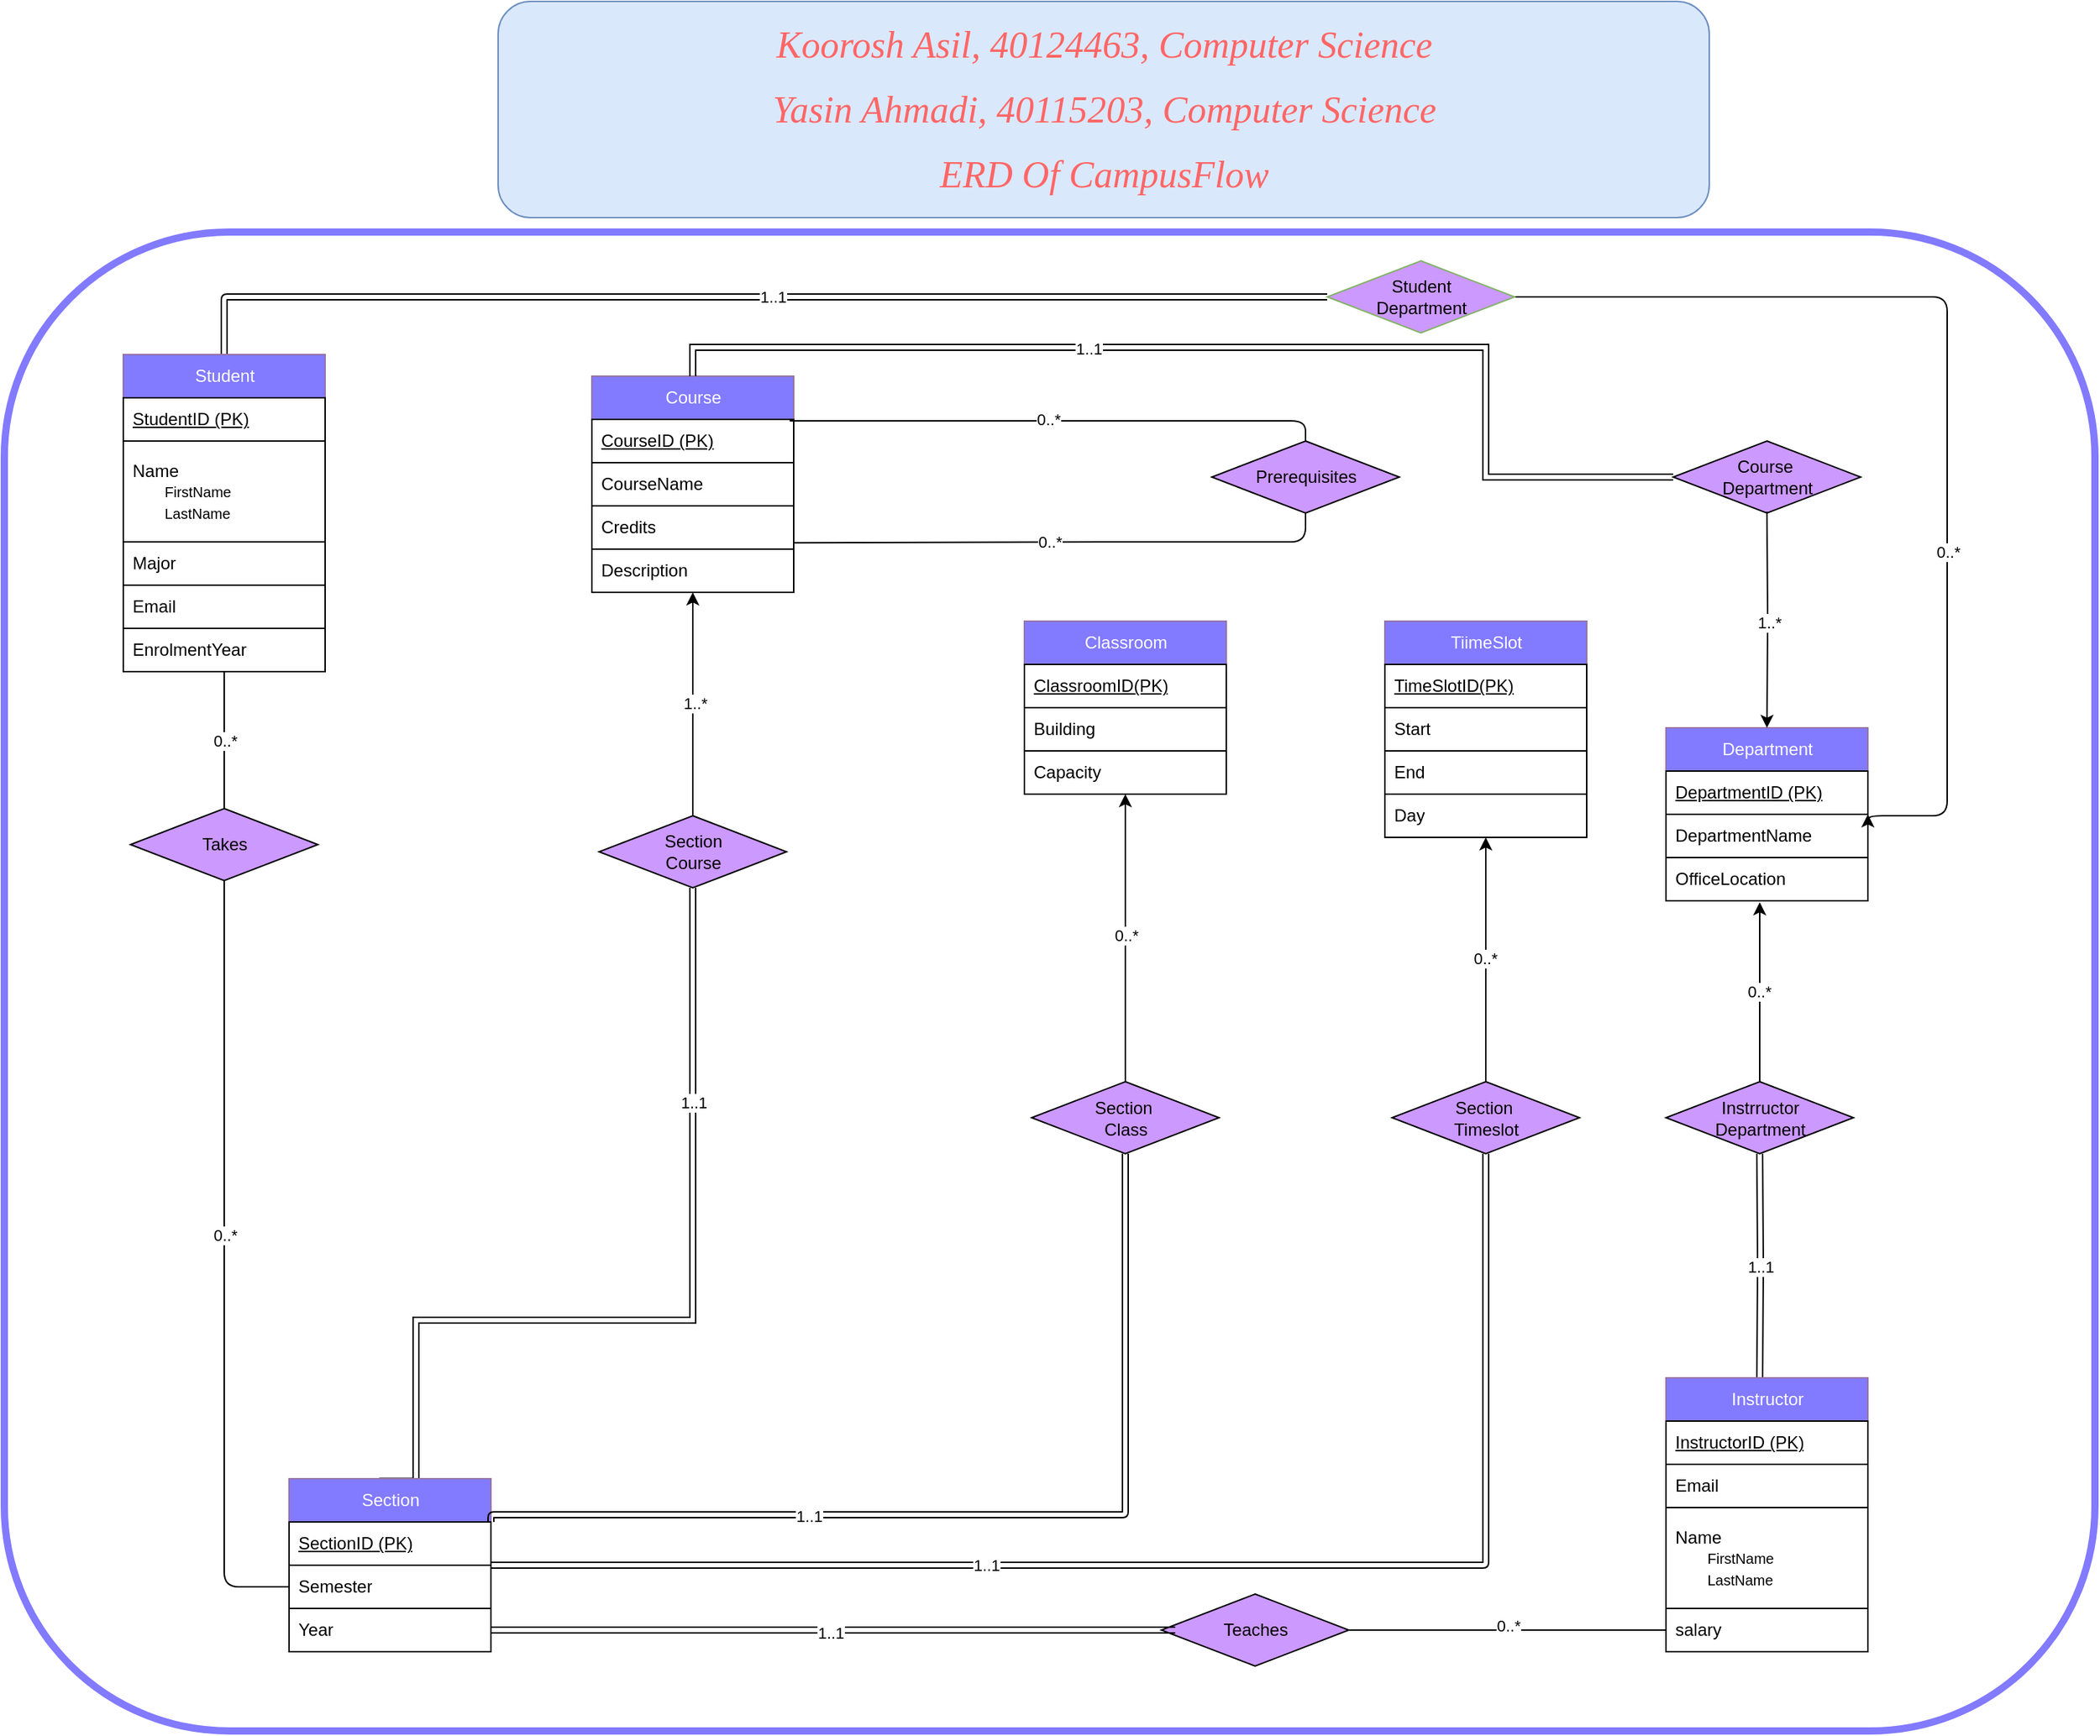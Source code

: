 <mxfile version="27.0.9">
  <diagram name="Page-1" id="JrF0CcpK-jN3tlaQ2NDd">
    <mxGraphModel dx="1869" dy="1175" grid="1" gridSize="10" guides="1" tooltips="1" connect="1" arrows="1" fold="1" page="1" pageScale="1" pageWidth="1470" pageHeight="1220" math="0" shadow="0">
      <root>
        <mxCell id="0" />
        <mxCell id="1" parent="0" />
        <mxCell id="CrEiI2wR-7Oy71BIhODg-18" style="edgeStyle=orthogonalEdgeStyle;rounded=1;orthogonalLoop=1;jettySize=auto;html=1;exitX=0.5;exitY=0;exitDx=0;exitDy=0;curved=0;shape=link;" parent="1" source="c0-cfvDPqdbbaQIBA3rR-56" target="CrEiI2wR-7Oy71BIhODg-19" edge="1">
          <mxGeometry relative="1" as="geometry">
            <mxPoint x="717.5" y="215" as="targetPoint" />
            <Array as="points">
              <mxPoint x="162.5" y="215" />
            </Array>
          </mxGeometry>
        </mxCell>
        <mxCell id="ckHl8FlES_rljf4AzsnE-14" value="1..1" style="edgeLabel;html=1;align=center;verticalAlign=middle;resizable=0;points=[];" parent="CrEiI2wR-7Oy71BIhODg-18" vertex="1" connectable="0">
          <mxGeometry x="0.046" relative="1" as="geometry">
            <mxPoint x="-1" as="offset" />
          </mxGeometry>
        </mxCell>
        <mxCell id="CrEiI2wR-7Oy71BIhODg-23" style="edgeStyle=orthogonalEdgeStyle;rounded=1;orthogonalLoop=1;jettySize=auto;html=1;exitX=0.5;exitY=1;exitDx=0;exitDy=0;entryX=0.5;entryY=0;entryDx=0;entryDy=0;curved=0;endArrow=none;startFill=0;" parent="1" source="c0-cfvDPqdbbaQIBA3rR-56" target="CrEiI2wR-7Oy71BIhODg-22" edge="1">
          <mxGeometry relative="1" as="geometry">
            <mxPoint x="-126.5" y="685" as="targetPoint" />
            <mxPoint x="-150.5" y="460" as="sourcePoint" />
          </mxGeometry>
        </mxCell>
        <mxCell id="ckHl8FlES_rljf4AzsnE-10" value="0..*" style="edgeLabel;html=1;align=center;verticalAlign=middle;resizable=0;points=[];" parent="CrEiI2wR-7Oy71BIhODg-23" vertex="1" connectable="0">
          <mxGeometry x="-0.023" relative="1" as="geometry">
            <mxPoint y="1" as="offset" />
          </mxGeometry>
        </mxCell>
        <mxCell id="c0-cfvDPqdbbaQIBA3rR-56" value="&lt;font style=&quot;color: rgb(255, 255, 255);&quot;&gt;Student&lt;/font&gt;" style="swimlane;fontStyle=0;childLayout=stackLayout;horizontal=1;startSize=30;horizontalStack=0;resizeParent=1;resizeParentMax=0;resizeLast=0;collapsible=1;marginBottom=0;whiteSpace=wrap;html=1;fillColor=#827AFF;strokeColor=#9673a6;" parent="1" vertex="1">
          <mxGeometry x="92.5" y="255" width="140" height="220" as="geometry" />
        </mxCell>
        <mxCell id="c0-cfvDPqdbbaQIBA3rR-57" value="&lt;u&gt;StudentID (PK)&lt;/u&gt;" style="text;strokeColor=default;fillColor=default;align=left;verticalAlign=middle;spacingLeft=4;spacingRight=4;overflow=hidden;points=[[0,0.5],[1,0.5]];portConstraint=eastwest;rotatable=0;whiteSpace=wrap;html=1;" parent="c0-cfvDPqdbbaQIBA3rR-56" vertex="1">
          <mxGeometry y="30" width="140" height="30" as="geometry" />
        </mxCell>
        <mxCell id="c0-cfvDPqdbbaQIBA3rR-58" value="Name&lt;div&gt;&lt;font style=&quot;font-size: 10px;&quot;&gt;&lt;span style=&quot;white-space: pre;&quot;&gt;&#x9;&lt;/span&gt;FirstName&lt;br&gt;&lt;/font&gt;&lt;/div&gt;&lt;div&gt;&lt;font style=&quot;font-size: 10px;&quot;&gt;&lt;span style=&quot;white-space: pre;&quot;&gt;&#x9;&lt;/span&gt;LastName&lt;/font&gt;&lt;br&gt;&lt;/div&gt;" style="text;strokeColor=default;fillColor=default;align=left;verticalAlign=middle;spacingLeft=4;spacingRight=4;overflow=hidden;points=[[0,0.5],[1,0.5]];portConstraint=eastwest;rotatable=0;whiteSpace=wrap;html=1;" parent="c0-cfvDPqdbbaQIBA3rR-56" vertex="1">
          <mxGeometry y="60" width="140" height="70" as="geometry" />
        </mxCell>
        <mxCell id="c0-cfvDPqdbbaQIBA3rR-59" value="Major" style="text;strokeColor=default;fillColor=default;align=left;verticalAlign=middle;spacingLeft=4;spacingRight=4;overflow=hidden;points=[[0,0.5],[1,0.5]];portConstraint=eastwest;rotatable=0;whiteSpace=wrap;html=1;" parent="c0-cfvDPqdbbaQIBA3rR-56" vertex="1">
          <mxGeometry y="130" width="140" height="30" as="geometry" />
        </mxCell>
        <mxCell id="c0-cfvDPqdbbaQIBA3rR-60" value="Email" style="text;strokeColor=default;fillColor=default;align=left;verticalAlign=middle;spacingLeft=4;spacingRight=4;overflow=hidden;points=[[0,0.5],[1,0.5]];portConstraint=eastwest;rotatable=0;whiteSpace=wrap;html=1;" parent="c0-cfvDPqdbbaQIBA3rR-56" vertex="1">
          <mxGeometry y="160" width="140" height="30" as="geometry" />
        </mxCell>
        <mxCell id="c0-cfvDPqdbbaQIBA3rR-61" value="EnrolmentYear" style="text;strokeColor=default;fillColor=default;align=left;verticalAlign=middle;spacingLeft=4;spacingRight=4;overflow=hidden;points=[[0,0.5],[1,0.5]];portConstraint=eastwest;rotatable=0;whiteSpace=wrap;html=1;" parent="c0-cfvDPqdbbaQIBA3rR-56" vertex="1">
          <mxGeometry y="190" width="140" height="30" as="geometry" />
        </mxCell>
        <mxCell id="c0-cfvDPqdbbaQIBA3rR-62" value="&lt;font style=&quot;color: rgb(255, 255, 255);&quot;&gt;Course&lt;/font&gt;" style="swimlane;fontStyle=0;childLayout=stackLayout;horizontal=1;startSize=30;horizontalStack=0;resizeParent=1;resizeParentMax=0;resizeLast=0;collapsible=1;marginBottom=0;whiteSpace=wrap;html=1;fillColor=#827AFF;strokeColor=#9673a6;" parent="1" vertex="1">
          <mxGeometry x="417.5" y="270" width="140" height="150" as="geometry" />
        </mxCell>
        <mxCell id="c0-cfvDPqdbbaQIBA3rR-63" value="&lt;u&gt;CourseID&amp;nbsp;(PK)&lt;/u&gt;" style="text;strokeColor=default;fillColor=default;align=left;verticalAlign=middle;spacingLeft=4;spacingRight=4;overflow=hidden;points=[[0,0.5],[1,0.5]];portConstraint=eastwest;rotatable=0;whiteSpace=wrap;html=1;" parent="c0-cfvDPqdbbaQIBA3rR-62" vertex="1">
          <mxGeometry y="30" width="140" height="30" as="geometry" />
        </mxCell>
        <mxCell id="c0-cfvDPqdbbaQIBA3rR-64" value="&lt;div&gt;CourseName&lt;/div&gt;" style="text;strokeColor=default;fillColor=default;align=left;verticalAlign=middle;spacingLeft=4;spacingRight=4;overflow=hidden;points=[[0,0.5],[1,0.5]];portConstraint=eastwest;rotatable=0;whiteSpace=wrap;html=1;" parent="c0-cfvDPqdbbaQIBA3rR-62" vertex="1">
          <mxGeometry y="60" width="140" height="30" as="geometry" />
        </mxCell>
        <mxCell id="c0-cfvDPqdbbaQIBA3rR-65" value="Credits" style="text;strokeColor=default;fillColor=default;align=left;verticalAlign=middle;spacingLeft=4;spacingRight=4;overflow=hidden;points=[[0,0.5],[1,0.5]];portConstraint=eastwest;rotatable=0;whiteSpace=wrap;html=1;" parent="c0-cfvDPqdbbaQIBA3rR-62" vertex="1">
          <mxGeometry y="90" width="140" height="30" as="geometry" />
        </mxCell>
        <mxCell id="c0-cfvDPqdbbaQIBA3rR-67" value="Description" style="text;strokeColor=default;fillColor=default;align=left;verticalAlign=middle;spacingLeft=4;spacingRight=4;overflow=hidden;points=[[0,0.5],[1,0.5]];portConstraint=eastwest;rotatable=0;whiteSpace=wrap;html=1;" parent="c0-cfvDPqdbbaQIBA3rR-62" vertex="1">
          <mxGeometry y="120" width="140" height="30" as="geometry" />
        </mxCell>
        <mxCell id="CrEiI2wR-7Oy71BIhODg-30" style="edgeStyle=orthogonalEdgeStyle;rounded=0;orthogonalLoop=1;jettySize=auto;html=1;exitX=0.5;exitY=0;exitDx=0;exitDy=0;shape=link;entryX=0.5;entryY=1;entryDx=0;entryDy=0;" parent="1" target="CrEiI2wR-7Oy71BIhODg-29" edge="1">
          <mxGeometry relative="1" as="geometry">
            <mxPoint x="1227.5" y="815" as="targetPoint" />
            <mxPoint x="1227.5" y="965" as="sourcePoint" />
          </mxGeometry>
        </mxCell>
        <mxCell id="ckHl8FlES_rljf4AzsnE-1" value="1..1" style="edgeLabel;html=1;align=center;verticalAlign=middle;resizable=0;points=[];" parent="CrEiI2wR-7Oy71BIhODg-30" vertex="1" connectable="0">
          <mxGeometry x="-0.007" relative="1" as="geometry">
            <mxPoint as="offset" />
          </mxGeometry>
        </mxCell>
        <mxCell id="c0-cfvDPqdbbaQIBA3rR-68" value="&lt;font style=&quot;color: rgb(255, 255, 255);&quot;&gt;Instructor&lt;/font&gt;" style="swimlane;fontStyle=0;childLayout=stackLayout;horizontal=1;startSize=30;horizontalStack=0;resizeParent=1;resizeParentMax=0;resizeLast=0;collapsible=1;marginBottom=0;whiteSpace=wrap;html=1;fillColor=#827AFF;strokeColor=#9673a6;" parent="1" vertex="1">
          <mxGeometry x="1162.5" y="965" width="140" height="190" as="geometry" />
        </mxCell>
        <mxCell id="c0-cfvDPqdbbaQIBA3rR-69" value="&lt;u&gt;InstructorID&amp;nbsp;(PK)&lt;/u&gt;" style="text;strokeColor=default;fillColor=default;align=left;verticalAlign=middle;spacingLeft=4;spacingRight=4;overflow=hidden;points=[[0,0.5],[1,0.5]];portConstraint=eastwest;rotatable=0;whiteSpace=wrap;html=1;" parent="c0-cfvDPqdbbaQIBA3rR-68" vertex="1">
          <mxGeometry y="30" width="140" height="30" as="geometry" />
        </mxCell>
        <mxCell id="c0-cfvDPqdbbaQIBA3rR-72" value="Email" style="text;strokeColor=default;fillColor=default;align=left;verticalAlign=middle;spacingLeft=4;spacingRight=4;overflow=hidden;points=[[0,0.5],[1,0.5]];portConstraint=eastwest;rotatable=0;whiteSpace=wrap;html=1;" parent="c0-cfvDPqdbbaQIBA3rR-68" vertex="1">
          <mxGeometry y="60" width="140" height="30" as="geometry" />
        </mxCell>
        <mxCell id="c0-cfvDPqdbbaQIBA3rR-70" value="Name&lt;div&gt;&lt;font style=&quot;font-size: 10px;&quot;&gt;&lt;span style=&quot;white-space: pre;&quot;&gt;&#x9;&lt;/span&gt;FirstName&lt;br&gt;&lt;/font&gt;&lt;/div&gt;&lt;div&gt;&lt;font style=&quot;font-size: 10px;&quot;&gt;&lt;span style=&quot;white-space: pre;&quot;&gt;&#x9;&lt;/span&gt;LastName&lt;/font&gt;&lt;br&gt;&lt;/div&gt;" style="text;strokeColor=default;fillColor=default;align=left;verticalAlign=middle;spacingLeft=4;spacingRight=4;overflow=hidden;points=[[0,0.5],[1,0.5]];portConstraint=eastwest;rotatable=0;whiteSpace=wrap;html=1;" parent="c0-cfvDPqdbbaQIBA3rR-68" vertex="1">
          <mxGeometry y="90" width="140" height="70" as="geometry" />
        </mxCell>
        <mxCell id="c0-cfvDPqdbbaQIBA3rR-71" value="&lt;div&gt;salary&lt;/div&gt;" style="text;strokeColor=default;fillColor=default;align=left;verticalAlign=middle;spacingLeft=4;spacingRight=4;overflow=hidden;points=[[0,0.5],[1,0.5]];portConstraint=eastwest;rotatable=0;whiteSpace=wrap;html=1;" parent="c0-cfvDPqdbbaQIBA3rR-68" vertex="1">
          <mxGeometry y="160" width="140" height="30" as="geometry" />
        </mxCell>
        <mxCell id="c0-cfvDPqdbbaQIBA3rR-74" value="&lt;font style=&quot;color: rgb(255, 255, 255);&quot;&gt;Department&lt;/font&gt;" style="swimlane;fontStyle=0;childLayout=stackLayout;horizontal=1;startSize=30;horizontalStack=0;resizeParent=1;resizeParentMax=0;resizeLast=0;collapsible=1;marginBottom=0;whiteSpace=wrap;html=1;fillColor=#827AFF;strokeColor=#9673a6;gradientColor=none;" parent="1" vertex="1">
          <mxGeometry x="1162.5" y="514" width="140" height="120" as="geometry" />
        </mxCell>
        <mxCell id="c0-cfvDPqdbbaQIBA3rR-75" value="&lt;u&gt;DepartmentID&amp;nbsp;(PK)&lt;/u&gt;" style="text;strokeColor=default;fillColor=default;align=left;verticalAlign=middle;spacingLeft=4;spacingRight=4;overflow=hidden;points=[[0,0.5],[1,0.5]];portConstraint=eastwest;rotatable=0;whiteSpace=wrap;html=1;" parent="c0-cfvDPqdbbaQIBA3rR-74" vertex="1">
          <mxGeometry y="30" width="140" height="30" as="geometry" />
        </mxCell>
        <mxCell id="c0-cfvDPqdbbaQIBA3rR-76" value="DepartmentName" style="text;strokeColor=default;fillColor=default;align=left;verticalAlign=middle;spacingLeft=4;spacingRight=4;overflow=hidden;points=[[0,0.5],[1,0.5]];portConstraint=eastwest;rotatable=0;whiteSpace=wrap;html=1;" parent="c0-cfvDPqdbbaQIBA3rR-74" vertex="1">
          <mxGeometry y="60" width="140" height="30" as="geometry" />
        </mxCell>
        <mxCell id="c0-cfvDPqdbbaQIBA3rR-77" value="OfficeLocation" style="text;strokeColor=default;fillColor=default;align=left;verticalAlign=middle;spacingLeft=4;spacingRight=4;overflow=hidden;points=[[0,0.5],[1,0.5]];portConstraint=eastwest;rotatable=0;whiteSpace=wrap;html=1;" parent="c0-cfvDPqdbbaQIBA3rR-74" vertex="1">
          <mxGeometry y="90" width="140" height="30" as="geometry" />
        </mxCell>
        <mxCell id="CrEiI2wR-7Oy71BIhODg-39" style="edgeStyle=orthogonalEdgeStyle;rounded=0;orthogonalLoop=1;jettySize=auto;html=1;exitX=0.447;exitY=0.015;exitDx=0;exitDy=0;entryX=0.5;entryY=1;entryDx=0;entryDy=0;shape=link;exitPerimeter=0;" parent="1" source="c0-cfvDPqdbbaQIBA3rR-78" target="CrEiI2wR-7Oy71BIhODg-33" edge="1">
          <mxGeometry relative="1" as="geometry">
            <Array as="points">
              <mxPoint x="295.5" y="925" />
              <mxPoint x="487.5" y="925" />
            </Array>
          </mxGeometry>
        </mxCell>
        <mxCell id="ckHl8FlES_rljf4AzsnE-3" value="1..1" style="edgeLabel;html=1;align=center;verticalAlign=middle;resizable=0;points=[];" parent="CrEiI2wR-7Oy71BIhODg-39" vertex="1" connectable="0">
          <mxGeometry x="0.525" relative="1" as="geometry">
            <mxPoint as="offset" />
          </mxGeometry>
        </mxCell>
        <mxCell id="CrEiI2wR-7Oy71BIhODg-43" style="edgeStyle=orthogonalEdgeStyle;rounded=1;orthogonalLoop=1;jettySize=auto;html=1;exitX=1;exitY=0.5;exitDx=0;exitDy=0;entryX=0.5;entryY=1;entryDx=0;entryDy=0;curved=0;shape=link;" parent="1" source="c0-cfvDPqdbbaQIBA3rR-78" target="CrEiI2wR-7Oy71BIhODg-42" edge="1">
          <mxGeometry relative="1" as="geometry" />
        </mxCell>
        <mxCell id="ckHl8FlES_rljf4AzsnE-6" value="1..1" style="edgeLabel;html=1;align=center;verticalAlign=middle;resizable=0;points=[];" parent="CrEiI2wR-7Oy71BIhODg-43" vertex="1" connectable="0">
          <mxGeometry x="-0.296" relative="1" as="geometry">
            <mxPoint as="offset" />
          </mxGeometry>
        </mxCell>
        <mxCell id="c0-cfvDPqdbbaQIBA3rR-78" value="&lt;font style=&quot;color: rgb(255, 255, 255);&quot;&gt;Section&lt;/font&gt;" style="swimlane;fontStyle=0;childLayout=stackLayout;horizontal=1;startSize=30;horizontalStack=0;resizeParent=1;resizeParentMax=0;resizeLast=0;collapsible=1;marginBottom=0;whiteSpace=wrap;html=1;fillColor=#827AFF;strokeColor=#9673a6;" parent="1" vertex="1">
          <mxGeometry x="207.5" y="1035" width="140" height="120" as="geometry" />
        </mxCell>
        <mxCell id="c0-cfvDPqdbbaQIBA3rR-79" value="&lt;u&gt;SectionID&amp;nbsp;(PK)&lt;/u&gt;" style="text;strokeColor=default;fillColor=default;align=left;verticalAlign=middle;spacingLeft=4;spacingRight=4;overflow=hidden;points=[[0,0.5],[1,0.5]];portConstraint=eastwest;rotatable=0;whiteSpace=wrap;html=1;" parent="c0-cfvDPqdbbaQIBA3rR-78" vertex="1">
          <mxGeometry y="30" width="140" height="30" as="geometry" />
        </mxCell>
        <mxCell id="c0-cfvDPqdbbaQIBA3rR-80" value="&lt;div&gt;Semester&lt;/div&gt;" style="text;strokeColor=default;fillColor=default;align=left;verticalAlign=middle;spacingLeft=4;spacingRight=4;overflow=hidden;points=[[0,0.5],[1,0.5]];portConstraint=eastwest;rotatable=0;whiteSpace=wrap;html=1;" parent="c0-cfvDPqdbbaQIBA3rR-78" vertex="1">
          <mxGeometry y="60" width="140" height="30" as="geometry" />
        </mxCell>
        <mxCell id="c0-cfvDPqdbbaQIBA3rR-81" value="Year" style="text;strokeColor=default;fillColor=default;align=left;verticalAlign=middle;spacingLeft=4;spacingRight=4;overflow=hidden;points=[[0,0.5],[1,0.5]];portConstraint=eastwest;rotatable=0;whiteSpace=wrap;html=1;" parent="c0-cfvDPqdbbaQIBA3rR-78" vertex="1">
          <mxGeometry y="90" width="140" height="30" as="geometry" />
        </mxCell>
        <mxCell id="c0-cfvDPqdbbaQIBA3rR-97" value="&lt;h3&gt;&lt;font style=&quot;font-weight: normal; font-size: 26px;&quot; face=&quot;Times New Roman&quot;&gt;&lt;i style=&quot;&quot;&gt;Koorosh Asil, 40124463, Computer Science&lt;/i&gt;&lt;/font&gt;&lt;/h3&gt;&lt;h3&gt;&lt;i style=&quot;font-size: 26px; font-weight: normal; font-family: &amp;quot;Times New Roman&amp;quot;; background-color: transparent; color: light-dark(rgb(255, 102, 102), rgb(224, 93, 93));&quot;&gt;Yasin Ahmadi, 40115203, Computer Science&lt;/i&gt;&lt;/h3&gt;&lt;h3&gt;&lt;font style=&quot;font-weight: normal; font-size: 26px;&quot; face=&quot;Times New Roman&quot;&gt;&lt;i style=&quot;&quot;&gt;ERD Of CampusFlow&lt;/i&gt;&lt;/font&gt;&lt;/h3&gt;" style="rounded=1;whiteSpace=wrap;html=1;align=center;fillColor=#dae8fc;strokeColor=#6c8ebf;textShadow=0;labelBorderColor=none;fontColor=#FF6666;" parent="1" vertex="1">
          <mxGeometry x="352.5" y="10" width="840" height="150" as="geometry" />
        </mxCell>
        <mxCell id="CrEiI2wR-7Oy71BIhODg-5" value="Course&amp;nbsp;&lt;div&gt;Department&lt;/div&gt;" style="rhombus;whiteSpace=wrap;html=1;fillColor=#CC99FF;strokeColor=default;gradientColor=none;" parent="1" vertex="1">
          <mxGeometry x="1167.5" y="315" width="130" height="50" as="geometry" />
        </mxCell>
        <mxCell id="CrEiI2wR-7Oy71BIhODg-8" style="edgeStyle=orthogonalEdgeStyle;rounded=0;orthogonalLoop=1;jettySize=auto;html=1;entryX=0.5;entryY=0;entryDx=0;entryDy=0;" parent="1" target="c0-cfvDPqdbbaQIBA3rR-74" edge="1">
          <mxGeometry relative="1" as="geometry">
            <mxPoint x="1232.5" y="364" as="sourcePoint" />
            <mxPoint x="1222.5" y="529" as="targetPoint" />
          </mxGeometry>
        </mxCell>
        <mxCell id="ht2VAjqbtdV65EgHFXbI-2" value="1..*" style="edgeLabel;html=1;align=center;verticalAlign=middle;resizable=0;points=[];" parent="CrEiI2wR-7Oy71BIhODg-8" vertex="1" connectable="0">
          <mxGeometry x="0.004" relative="1" as="geometry">
            <mxPoint x="1" y="1" as="offset" />
          </mxGeometry>
        </mxCell>
        <mxCell id="CrEiI2wR-7Oy71BIhODg-11" style="edgeStyle=orthogonalEdgeStyle;rounded=1;orthogonalLoop=1;jettySize=auto;html=1;exitX=0.5;exitY=1;exitDx=0;exitDy=0;curved=0;entryX=1;entryY=0.853;entryDx=0;entryDy=0;entryPerimeter=0;endArrow=none;startFill=0;" parent="1" source="CrEiI2wR-7Oy71BIhODg-10" target="c0-cfvDPqdbbaQIBA3rR-65" edge="1">
          <mxGeometry relative="1" as="geometry">
            <mxPoint x="607.5" y="385" as="targetPoint" />
            <Array as="points">
              <mxPoint x="912.5" y="385" />
              <mxPoint x="792.5" y="385" />
            </Array>
          </mxGeometry>
        </mxCell>
        <mxCell id="ckHl8FlES_rljf4AzsnE-13" value="0..*" style="edgeLabel;html=1;align=center;verticalAlign=middle;resizable=0;points=[];" parent="CrEiI2wR-7Oy71BIhODg-11" vertex="1" connectable="0">
          <mxGeometry x="0.072" relative="1" as="geometry">
            <mxPoint x="3" as="offset" />
          </mxGeometry>
        </mxCell>
        <mxCell id="CrEiI2wR-7Oy71BIhODg-14" style="edgeStyle=orthogonalEdgeStyle;rounded=1;orthogonalLoop=1;jettySize=auto;html=1;exitX=0.5;exitY=0;exitDx=0;exitDy=0;entryX=0.98;entryY=0.033;entryDx=0;entryDy=0;entryPerimeter=0;curved=0;endArrow=none;startFill=0;" parent="1" source="CrEiI2wR-7Oy71BIhODg-10" edge="1">
          <mxGeometry relative="1" as="geometry">
            <mxPoint x="554.7" y="300.99" as="targetPoint" />
            <Array as="points">
              <mxPoint x="912.5" y="301" />
            </Array>
          </mxGeometry>
        </mxCell>
        <mxCell id="ckHl8FlES_rljf4AzsnE-12" value="0..*" style="edgeLabel;html=1;align=center;verticalAlign=middle;resizable=0;points=[];" parent="CrEiI2wR-7Oy71BIhODg-14" vertex="1" connectable="0">
          <mxGeometry x="0.036" y="-1" relative="1" as="geometry">
            <mxPoint as="offset" />
          </mxGeometry>
        </mxCell>
        <mxCell id="CrEiI2wR-7Oy71BIhODg-10" value="Prerequisites" style="rhombus;whiteSpace=wrap;html=1;fillColor=#CC99FF;strokeColor=#000000;" parent="1" vertex="1">
          <mxGeometry x="847.5" y="315" width="130" height="50" as="geometry" />
        </mxCell>
        <mxCell id="CrEiI2wR-7Oy71BIhODg-17" style="edgeStyle=orthogonalEdgeStyle;rounded=0;orthogonalLoop=1;jettySize=auto;html=1;exitX=0.5;exitY=0;exitDx=0;exitDy=0;entryX=0;entryY=0.5;entryDx=0;entryDy=0;shape=link;strokeColor=default;" parent="1" source="c0-cfvDPqdbbaQIBA3rR-62" target="CrEiI2wR-7Oy71BIhODg-5" edge="1">
          <mxGeometry relative="1" as="geometry">
            <mxPoint x="907.5" y="165" as="targetPoint" />
            <Array as="points">
              <mxPoint x="487.5" y="250" />
              <mxPoint x="1037.5" y="250" />
              <mxPoint x="1037.5" y="340" />
            </Array>
          </mxGeometry>
        </mxCell>
        <mxCell id="ht2VAjqbtdV65EgHFXbI-1" value="1..1" style="edgeLabel;html=1;align=center;verticalAlign=middle;resizable=0;points=[];" parent="CrEiI2wR-7Oy71BIhODg-17" vertex="1" connectable="0">
          <mxGeometry x="-0.255" y="-1" relative="1" as="geometry">
            <mxPoint as="offset" />
          </mxGeometry>
        </mxCell>
        <mxCell id="CrEiI2wR-7Oy71BIhODg-20" style="edgeStyle=orthogonalEdgeStyle;rounded=1;orthogonalLoop=1;jettySize=auto;html=1;exitX=1;exitY=0.5;exitDx=0;exitDy=0;entryX=1;entryY=0.5;entryDx=0;entryDy=0;curved=0;" parent="1" source="CrEiI2wR-7Oy71BIhODg-19" target="c0-cfvDPqdbbaQIBA3rR-74" edge="1">
          <mxGeometry relative="1" as="geometry">
            <Array as="points">
              <mxPoint x="1357.5" y="215" />
              <mxPoint x="1357.5" y="575" />
            </Array>
          </mxGeometry>
        </mxCell>
        <mxCell id="ckHl8FlES_rljf4AzsnE-15" value="0..*" style="edgeLabel;html=1;align=center;verticalAlign=middle;resizable=0;points=[];" parent="CrEiI2wR-7Oy71BIhODg-20" vertex="1" connectable="0">
          <mxGeometry x="0.329" relative="1" as="geometry">
            <mxPoint y="1" as="offset" />
          </mxGeometry>
        </mxCell>
        <mxCell id="CrEiI2wR-7Oy71BIhODg-19" value="Student&lt;div&gt;Department&lt;/div&gt;" style="rhombus;whiteSpace=wrap;html=1;fillColor=#CC99FF;strokeColor=#82b366;gradientColor=none;" parent="1" vertex="1">
          <mxGeometry x="927.5" y="190" width="130" height="50" as="geometry" />
        </mxCell>
        <mxCell id="CrEiI2wR-7Oy71BIhODg-24" style="edgeStyle=orthogonalEdgeStyle;rounded=1;orthogonalLoop=1;jettySize=auto;html=1;exitX=0.5;exitY=1;exitDx=0;exitDy=0;endArrow=none;startFill=0;curved=0;entryX=0;entryY=0.5;entryDx=0;entryDy=0;" parent="1" source="CrEiI2wR-7Oy71BIhODg-22" target="c0-cfvDPqdbbaQIBA3rR-80" edge="1">
          <mxGeometry relative="1" as="geometry">
            <mxPoint x="187.5" y="1045" as="targetPoint" />
            <mxPoint x="188.5" y="620" as="sourcePoint" />
            <Array as="points">
              <mxPoint x="162.5" y="1110" />
            </Array>
          </mxGeometry>
        </mxCell>
        <mxCell id="ckHl8FlES_rljf4AzsnE-11" value="0..*" style="edgeLabel;html=1;align=center;verticalAlign=middle;resizable=0;points=[];" parent="CrEiI2wR-7Oy71BIhODg-24" vertex="1" connectable="0">
          <mxGeometry x="-0.083" relative="1" as="geometry">
            <mxPoint as="offset" />
          </mxGeometry>
        </mxCell>
        <mxCell id="CrEiI2wR-7Oy71BIhODg-22" value="Takes" style="rhombus;whiteSpace=wrap;html=1;fillColor=#CC99FF;strokeColor=#000000;" parent="1" vertex="1">
          <mxGeometry x="97.5" y="570" width="130" height="50" as="geometry" />
        </mxCell>
        <mxCell id="CrEiI2wR-7Oy71BIhODg-28" style="edgeStyle=orthogonalEdgeStyle;rounded=0;orthogonalLoop=1;jettySize=auto;html=1;exitX=1;exitY=0.5;exitDx=0;exitDy=0;endArrow=none;startFill=0;entryX=0;entryY=0.5;entryDx=0;entryDy=0;" parent="1" source="CrEiI2wR-7Oy71BIhODg-26" target="c0-cfvDPqdbbaQIBA3rR-71" edge="1">
          <mxGeometry relative="1" as="geometry">
            <mxPoint x="987.5" y="1140" as="sourcePoint" />
            <mxPoint x="1172.5" y="1115" as="targetPoint" />
          </mxGeometry>
        </mxCell>
        <mxCell id="ckHl8FlES_rljf4AzsnE-4" value="0..*" style="edgeLabel;html=1;align=center;verticalAlign=middle;resizable=0;points=[];" parent="CrEiI2wR-7Oy71BIhODg-28" vertex="1" connectable="0">
          <mxGeometry x="0.004" y="3" relative="1" as="geometry">
            <mxPoint as="offset" />
          </mxGeometry>
        </mxCell>
        <mxCell id="CrEiI2wR-7Oy71BIhODg-26" value="Teaches" style="rhombus;whiteSpace=wrap;html=1;fillColor=#CC99FF;strokeColor=#000000;" parent="1" vertex="1">
          <mxGeometry x="812.5" y="1115" width="130" height="50" as="geometry" />
        </mxCell>
        <mxCell id="CrEiI2wR-7Oy71BIhODg-27" style="edgeStyle=orthogonalEdgeStyle;rounded=0;orthogonalLoop=1;jettySize=auto;html=1;entryX=0.074;entryY=0.5;entryDx=0;entryDy=0;shape=link;exitX=1;exitY=0.5;exitDx=0;exitDy=0;entryPerimeter=0;" parent="1" source="c0-cfvDPqdbbaQIBA3rR-81" target="CrEiI2wR-7Oy71BIhODg-26" edge="1">
          <mxGeometry relative="1" as="geometry">
            <mxPoint x="592.5" y="1140" as="sourcePoint" />
          </mxGeometry>
        </mxCell>
        <mxCell id="ckHl8FlES_rljf4AzsnE-5" value="1..1" style="edgeLabel;html=1;align=center;verticalAlign=middle;resizable=0;points=[];" parent="CrEiI2wR-7Oy71BIhODg-27" vertex="1" connectable="0">
          <mxGeometry x="-0.006" y="-2" relative="1" as="geometry">
            <mxPoint x="-1" as="offset" />
          </mxGeometry>
        </mxCell>
        <mxCell id="CrEiI2wR-7Oy71BIhODg-31" style="edgeStyle=orthogonalEdgeStyle;rounded=0;orthogonalLoop=1;jettySize=auto;html=1;exitX=0.5;exitY=0;exitDx=0;exitDy=0;" parent="1" source="CrEiI2wR-7Oy71BIhODg-29" edge="1">
          <mxGeometry relative="1" as="geometry">
            <mxPoint x="1227.5" y="635" as="targetPoint" />
          </mxGeometry>
        </mxCell>
        <mxCell id="ht2VAjqbtdV65EgHFXbI-3" value="0..*" style="edgeLabel;html=1;align=center;verticalAlign=middle;resizable=0;points=[];" parent="CrEiI2wR-7Oy71BIhODg-31" vertex="1" connectable="0">
          <mxGeometry x="-0.012" y="1" relative="1" as="geometry">
            <mxPoint x="-1" as="offset" />
          </mxGeometry>
        </mxCell>
        <mxCell id="CrEiI2wR-7Oy71BIhODg-29" value="Instrructor&lt;div&gt;Department&lt;/div&gt;" style="rhombus;whiteSpace=wrap;html=1;fillColor=#CC99FF;strokeColor=#000000;" parent="1" vertex="1">
          <mxGeometry x="1162.5" y="759.5" width="130" height="50" as="geometry" />
        </mxCell>
        <mxCell id="CrEiI2wR-7Oy71BIhODg-41" style="edgeStyle=orthogonalEdgeStyle;rounded=0;orthogonalLoop=1;jettySize=auto;html=1;exitX=0.5;exitY=0;exitDx=0;exitDy=0;entryX=0.5;entryY=1;entryDx=0;entryDy=0;" parent="1" source="CrEiI2wR-7Oy71BIhODg-33" target="c0-cfvDPqdbbaQIBA3rR-62" edge="1">
          <mxGeometry relative="1" as="geometry">
            <mxPoint x="128.5" y="450" as="targetPoint" />
          </mxGeometry>
        </mxCell>
        <mxCell id="ckHl8FlES_rljf4AzsnE-2" value="1..*" style="edgeLabel;html=1;align=center;verticalAlign=middle;resizable=0;points=[];" parent="CrEiI2wR-7Oy71BIhODg-41" vertex="1" connectable="0">
          <mxGeometry x="0.004" y="-1" relative="1" as="geometry">
            <mxPoint as="offset" />
          </mxGeometry>
        </mxCell>
        <mxCell id="CrEiI2wR-7Oy71BIhODg-33" value="Section&lt;div&gt;Course&lt;/div&gt;" style="rhombus;whiteSpace=wrap;html=1;fillColor=#CC99FF;strokeColor=#000000;" parent="1" vertex="1">
          <mxGeometry x="422.5" y="575" width="130" height="50" as="geometry" />
        </mxCell>
        <mxCell id="CrEiI2wR-7Oy71BIhODg-50" style="edgeStyle=orthogonalEdgeStyle;rounded=0;orthogonalLoop=1;jettySize=auto;html=1;exitX=0.5;exitY=0;exitDx=0;exitDy=0;entryX=0.5;entryY=1;entryDx=0;entryDy=0;" parent="1" source="CrEiI2wR-7Oy71BIhODg-42" target="CrEiI2wR-7Oy71BIhODg-44" edge="1">
          <mxGeometry relative="1" as="geometry">
            <mxPoint x="1042.5" y="685" as="targetPoint" />
          </mxGeometry>
        </mxCell>
        <mxCell id="ckHl8FlES_rljf4AzsnE-7" value="0..*" style="edgeLabel;html=1;align=center;verticalAlign=middle;resizable=0;points=[];" parent="CrEiI2wR-7Oy71BIhODg-50" vertex="1" connectable="0">
          <mxGeometry x="0.016" y="1" relative="1" as="geometry">
            <mxPoint as="offset" />
          </mxGeometry>
        </mxCell>
        <mxCell id="CrEiI2wR-7Oy71BIhODg-42" value="Section&amp;nbsp;&lt;div&gt;Timeslot&lt;/div&gt;" style="rhombus;whiteSpace=wrap;html=1;fillColor=#CC99FF;strokeColor=#000000;" parent="1" vertex="1">
          <mxGeometry x="972.5" y="759.5" width="130" height="50" as="geometry" />
        </mxCell>
        <mxCell id="CrEiI2wR-7Oy71BIhODg-44" value="&lt;font style=&quot;color: rgb(255, 255, 255);&quot;&gt;TiimeSlot&lt;/font&gt;" style="swimlane;fontStyle=0;childLayout=stackLayout;horizontal=1;startSize=30;horizontalStack=0;resizeParent=1;resizeParentMax=0;resizeLast=0;collapsible=1;marginBottom=0;whiteSpace=wrap;html=1;fillColor=#827AFF;strokeColor=#9673a6;" parent="1" vertex="1">
          <mxGeometry x="967.5" y="440" width="140" height="150" as="geometry" />
        </mxCell>
        <mxCell id="CrEiI2wR-7Oy71BIhODg-45" value="&lt;u&gt;TimeSlotID(PK)&lt;/u&gt;" style="text;strokeColor=default;fillColor=default;align=left;verticalAlign=middle;spacingLeft=4;spacingRight=4;overflow=hidden;points=[[0,0.5],[1,0.5]];portConstraint=eastwest;rotatable=0;whiteSpace=wrap;html=1;" parent="CrEiI2wR-7Oy71BIhODg-44" vertex="1">
          <mxGeometry y="30" width="140" height="30" as="geometry" />
        </mxCell>
        <mxCell id="CrEiI2wR-7Oy71BIhODg-46" value="Start" style="text;strokeColor=default;fillColor=default;align=left;verticalAlign=middle;spacingLeft=4;spacingRight=4;overflow=hidden;points=[[0,0.5],[1,0.5]];portConstraint=eastwest;rotatable=0;whiteSpace=wrap;html=1;" parent="CrEiI2wR-7Oy71BIhODg-44" vertex="1">
          <mxGeometry y="60" width="140" height="30" as="geometry" />
        </mxCell>
        <mxCell id="CrEiI2wR-7Oy71BIhODg-47" value="End" style="text;strokeColor=default;fillColor=default;align=left;verticalAlign=middle;spacingLeft=4;spacingRight=4;overflow=hidden;points=[[0,0.5],[1,0.5]];portConstraint=eastwest;rotatable=0;whiteSpace=wrap;html=1;" parent="CrEiI2wR-7Oy71BIhODg-44" vertex="1">
          <mxGeometry y="90" width="140" height="30" as="geometry" />
        </mxCell>
        <mxCell id="CrEiI2wR-7Oy71BIhODg-49" value="Day" style="text;strokeColor=default;fillColor=default;align=left;verticalAlign=middle;spacingLeft=4;spacingRight=4;overflow=hidden;points=[[0,0.5],[1,0.5]];portConstraint=eastwest;rotatable=0;whiteSpace=wrap;html=1;" parent="CrEiI2wR-7Oy71BIhODg-44" vertex="1">
          <mxGeometry y="120" width="140" height="30" as="geometry" />
        </mxCell>
        <mxCell id="CrEiI2wR-7Oy71BIhODg-51" style="edgeStyle=orthogonalEdgeStyle;rounded=1;orthogonalLoop=1;jettySize=auto;html=1;entryX=0.5;entryY=1;entryDx=0;entryDy=0;curved=0;shape=link;exitX=1;exitY=0.25;exitDx=0;exitDy=0;" parent="1" source="c0-cfvDPqdbbaQIBA3rR-78" target="CrEiI2wR-7Oy71BIhODg-52" edge="1">
          <mxGeometry relative="1" as="geometry">
            <mxPoint x="687.5" y="955" as="sourcePoint" />
            <Array as="points">
              <mxPoint x="348" y="1060" />
              <mxPoint x="788" y="1060" />
            </Array>
          </mxGeometry>
        </mxCell>
        <mxCell id="ckHl8FlES_rljf4AzsnE-8" value="1..1" style="edgeLabel;html=1;align=center;verticalAlign=middle;resizable=0;points=[];" parent="CrEiI2wR-7Oy71BIhODg-51" vertex="1" connectable="0">
          <mxGeometry x="-0.353" y="-1" relative="1" as="geometry">
            <mxPoint as="offset" />
          </mxGeometry>
        </mxCell>
        <mxCell id="CrEiI2wR-7Oy71BIhODg-58" style="edgeStyle=orthogonalEdgeStyle;rounded=0;orthogonalLoop=1;jettySize=auto;html=1;exitX=0.5;exitY=0;exitDx=0;exitDy=0;entryX=0.5;entryY=1;entryDx=0;entryDy=0;" parent="1" source="CrEiI2wR-7Oy71BIhODg-52" target="CrEiI2wR-7Oy71BIhODg-53" edge="1">
          <mxGeometry relative="1" as="geometry" />
        </mxCell>
        <mxCell id="ckHl8FlES_rljf4AzsnE-9" value="0..*" style="edgeLabel;html=1;align=center;verticalAlign=middle;resizable=0;points=[];" parent="CrEiI2wR-7Oy71BIhODg-58" vertex="1" connectable="0">
          <mxGeometry x="0.019" relative="1" as="geometry">
            <mxPoint as="offset" />
          </mxGeometry>
        </mxCell>
        <mxCell id="CrEiI2wR-7Oy71BIhODg-52" value="Section&amp;nbsp;&lt;div&gt;Class&lt;/div&gt;" style="rhombus;whiteSpace=wrap;html=1;fillColor=#CC99FF;strokeColor=#000000;" parent="1" vertex="1">
          <mxGeometry x="722.5" y="759.5" width="130" height="50" as="geometry" />
        </mxCell>
        <mxCell id="CrEiI2wR-7Oy71BIhODg-53" value="&lt;font style=&quot;color: rgb(255, 255, 255);&quot;&gt;Classroom&lt;/font&gt;" style="swimlane;fontStyle=0;childLayout=stackLayout;horizontal=1;startSize=30;horizontalStack=0;resizeParent=1;resizeParentMax=0;resizeLast=0;collapsible=1;marginBottom=0;whiteSpace=wrap;html=1;fillColor=#827AFF;strokeColor=#9673a6;" parent="1" vertex="1">
          <mxGeometry x="717.5" y="440" width="140" height="120" as="geometry" />
        </mxCell>
        <mxCell id="CrEiI2wR-7Oy71BIhODg-54" value="&lt;u&gt;ClassroomID(PK)&lt;/u&gt;" style="text;strokeColor=default;fillColor=default;align=left;verticalAlign=middle;spacingLeft=4;spacingRight=4;overflow=hidden;points=[[0,0.5],[1,0.5]];portConstraint=eastwest;rotatable=0;whiteSpace=wrap;html=1;" parent="CrEiI2wR-7Oy71BIhODg-53" vertex="1">
          <mxGeometry y="30" width="140" height="30" as="geometry" />
        </mxCell>
        <mxCell id="CrEiI2wR-7Oy71BIhODg-55" value="Building" style="text;strokeColor=default;fillColor=default;align=left;verticalAlign=middle;spacingLeft=4;spacingRight=4;overflow=hidden;points=[[0,0.5],[1,0.5]];portConstraint=eastwest;rotatable=0;whiteSpace=wrap;html=1;" parent="CrEiI2wR-7Oy71BIhODg-53" vertex="1">
          <mxGeometry y="60" width="140" height="30" as="geometry" />
        </mxCell>
        <mxCell id="CrEiI2wR-7Oy71BIhODg-57" value="Capacity" style="text;strokeColor=default;fillColor=default;align=left;verticalAlign=middle;spacingLeft=4;spacingRight=4;overflow=hidden;points=[[0,0.5],[1,0.5]];portConstraint=eastwest;rotatable=0;whiteSpace=wrap;html=1;" parent="CrEiI2wR-7Oy71BIhODg-53" vertex="1">
          <mxGeometry y="90" width="140" height="30" as="geometry" />
        </mxCell>
        <mxCell id="c0-cfvDPqdbbaQIBA3rR-109" value="" style="rounded=1;whiteSpace=wrap;html=1;fillColor=none;strokeColor=#827AFF;strokeWidth=5;movable=1;resizable=1;rotatable=1;deletable=1;editable=1;locked=0;connectable=1;" parent="1" vertex="1">
          <mxGeometry x="10" y="170" width="1450" height="1040" as="geometry" />
        </mxCell>
      </root>
    </mxGraphModel>
  </diagram>
</mxfile>
